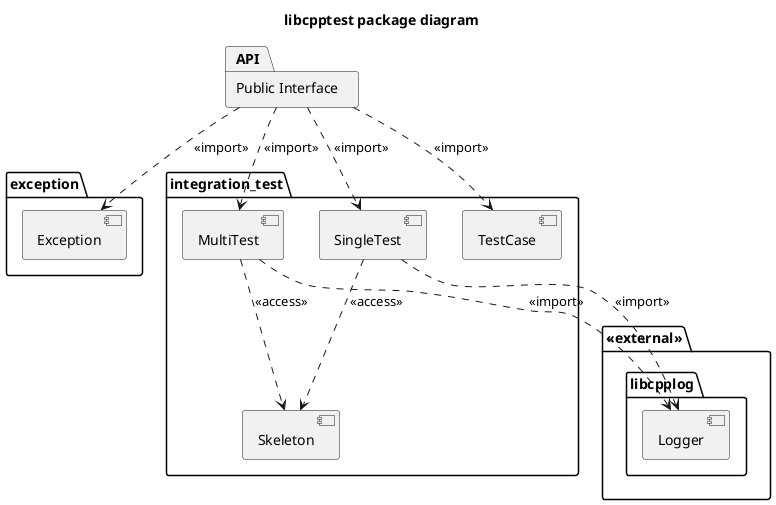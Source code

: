 @startuml package-diagram

title libcpptest package diagram

package "Public Interface" as API

package exception {
   [Exception] 
}

package integration_test {
    [MultiTest]
    [SingleTest]
    [TestCase]
    [Skeleton]
}

package <<external>> {
    package libcpplog {
        [Logger]
    }
}

API ..> Exception : <<import>>
API ..> MultiTest : <<import>>
API ..> SingleTest : <<import>>
API ..> TestCase : <<import>>

SingleTest ..> Skeleton : <<access>>
MultiTest ..> Skeleton: <<access>>

SingleTest ..> Logger : <<import>>
MultiTest ..> Logger: <<import>>

@enduml